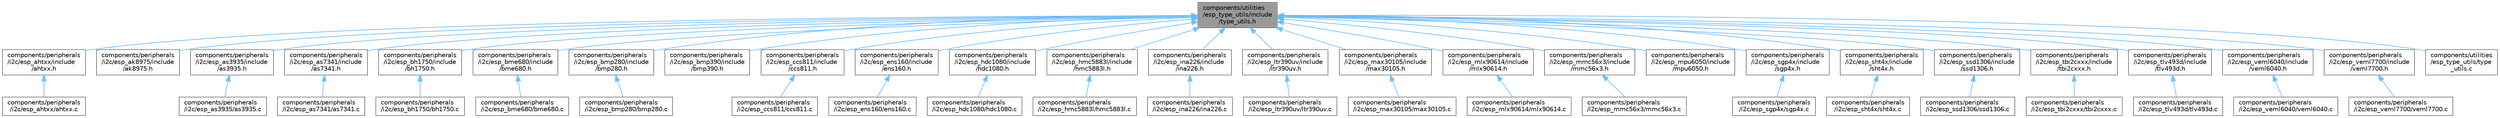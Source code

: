 digraph "components/utilities/esp_type_utils/include/type_utils.h"
{
 // LATEX_PDF_SIZE
  bgcolor="transparent";
  edge [fontname=Helvetica,fontsize=10,labelfontname=Helvetica,labelfontsize=10];
  node [fontname=Helvetica,fontsize=10,shape=box,height=0.2,width=0.4];
  Node1 [id="Node000001",label="components/utilities\l/esp_type_utils/include\l/type_utils.h",height=0.2,width=0.4,color="gray40", fillcolor="grey60", style="filled", fontcolor="black",tooltip=" "];
  Node1 -> Node2 [id="edge1_Node000001_Node000002",dir="back",color="steelblue1",style="solid",tooltip=" "];
  Node2 [id="Node000002",label="components/peripherals\l/i2c/esp_ahtxx/include\l/ahtxx.h",height=0.2,width=0.4,color="grey40", fillcolor="white", style="filled",URL="$ahtxx_8h.html",tooltip=" "];
  Node2 -> Node3 [id="edge2_Node000002_Node000003",dir="back",color="steelblue1",style="solid",tooltip=" "];
  Node3 [id="Node000003",label="components/peripherals\l/i2c/esp_ahtxx/ahtxx.c",height=0.2,width=0.4,color="grey40", fillcolor="white", style="filled",URL="$ahtxx_8c.html",tooltip=" "];
  Node1 -> Node4 [id="edge3_Node000001_Node000004",dir="back",color="steelblue1",style="solid",tooltip=" "];
  Node4 [id="Node000004",label="components/peripherals\l/i2c/esp_ak8975/include\l/ak8975.h",height=0.2,width=0.4,color="grey40", fillcolor="white", style="filled",URL="$ak8975_8h.html",tooltip=" "];
  Node1 -> Node5 [id="edge4_Node000001_Node000005",dir="back",color="steelblue1",style="solid",tooltip=" "];
  Node5 [id="Node000005",label="components/peripherals\l/i2c/esp_as3935/include\l/as3935.h",height=0.2,width=0.4,color="grey40", fillcolor="white", style="filled",URL="$as3935_8h.html",tooltip=" "];
  Node5 -> Node6 [id="edge5_Node000005_Node000006",dir="back",color="steelblue1",style="solid",tooltip=" "];
  Node6 [id="Node000006",label="components/peripherals\l/i2c/esp_as3935/as3935.c",height=0.2,width=0.4,color="grey40", fillcolor="white", style="filled",URL="$as3935_8c.html",tooltip=" "];
  Node1 -> Node7 [id="edge6_Node000001_Node000007",dir="back",color="steelblue1",style="solid",tooltip=" "];
  Node7 [id="Node000007",label="components/peripherals\l/i2c/esp_as7341/include\l/as7341.h",height=0.2,width=0.4,color="grey40", fillcolor="white", style="filled",URL="$as7341_8h.html",tooltip=" "];
  Node7 -> Node8 [id="edge7_Node000007_Node000008",dir="back",color="steelblue1",style="solid",tooltip=" "];
  Node8 [id="Node000008",label="components/peripherals\l/i2c/esp_as7341/as7341.c",height=0.2,width=0.4,color="grey40", fillcolor="white", style="filled",URL="$as7341_8c.html",tooltip=" "];
  Node1 -> Node9 [id="edge8_Node000001_Node000009",dir="back",color="steelblue1",style="solid",tooltip=" "];
  Node9 [id="Node000009",label="components/peripherals\l/i2c/esp_bh1750/include\l/bh1750.h",height=0.2,width=0.4,color="grey40", fillcolor="white", style="filled",URL="$bh1750_8h.html",tooltip=" "];
  Node9 -> Node10 [id="edge9_Node000009_Node000010",dir="back",color="steelblue1",style="solid",tooltip=" "];
  Node10 [id="Node000010",label="components/peripherals\l/i2c/esp_bh1750/bh1750.c",height=0.2,width=0.4,color="grey40", fillcolor="white", style="filled",URL="$bh1750_8c.html",tooltip=" "];
  Node1 -> Node11 [id="edge10_Node000001_Node000011",dir="back",color="steelblue1",style="solid",tooltip=" "];
  Node11 [id="Node000011",label="components/peripherals\l/i2c/esp_bme680/include\l/bme680.h",height=0.2,width=0.4,color="grey40", fillcolor="white", style="filled",URL="$bme680_8h.html",tooltip=" "];
  Node11 -> Node12 [id="edge11_Node000011_Node000012",dir="back",color="steelblue1",style="solid",tooltip=" "];
  Node12 [id="Node000012",label="components/peripherals\l/i2c/esp_bme680/bme680.c",height=0.2,width=0.4,color="grey40", fillcolor="white", style="filled",URL="$bme680_8c.html",tooltip=" "];
  Node1 -> Node13 [id="edge12_Node000001_Node000013",dir="back",color="steelblue1",style="solid",tooltip=" "];
  Node13 [id="Node000013",label="components/peripherals\l/i2c/esp_bmp280/include\l/bmp280.h",height=0.2,width=0.4,color="grey40", fillcolor="white", style="filled",URL="$bmp280_8h.html",tooltip=" "];
  Node13 -> Node14 [id="edge13_Node000013_Node000014",dir="back",color="steelblue1",style="solid",tooltip=" "];
  Node14 [id="Node000014",label="components/peripherals\l/i2c/esp_bmp280/bmp280.c",height=0.2,width=0.4,color="grey40", fillcolor="white", style="filled",URL="$bmp280_8c.html",tooltip=" "];
  Node1 -> Node15 [id="edge14_Node000001_Node000015",dir="back",color="steelblue1",style="solid",tooltip=" "];
  Node15 [id="Node000015",label="components/peripherals\l/i2c/esp_bmp390/include\l/bmp390.h",height=0.2,width=0.4,color="grey40", fillcolor="white", style="filled",URL="$bmp390_8h.html",tooltip=" "];
  Node1 -> Node16 [id="edge15_Node000001_Node000016",dir="back",color="steelblue1",style="solid",tooltip=" "];
  Node16 [id="Node000016",label="components/peripherals\l/i2c/esp_ccs811/include\l/ccs811.h",height=0.2,width=0.4,color="grey40", fillcolor="white", style="filled",URL="$ccs811_8h.html",tooltip=" "];
  Node16 -> Node17 [id="edge16_Node000016_Node000017",dir="back",color="steelblue1",style="solid",tooltip=" "];
  Node17 [id="Node000017",label="components/peripherals\l/i2c/esp_ccs811/ccs811.c",height=0.2,width=0.4,color="grey40", fillcolor="white", style="filled",URL="$ccs811_8c.html",tooltip=" "];
  Node1 -> Node18 [id="edge17_Node000001_Node000018",dir="back",color="steelblue1",style="solid",tooltip=" "];
  Node18 [id="Node000018",label="components/peripherals\l/i2c/esp_ens160/include\l/ens160.h",height=0.2,width=0.4,color="grey40", fillcolor="white", style="filled",URL="$ens160_8h.html",tooltip=" "];
  Node18 -> Node19 [id="edge18_Node000018_Node000019",dir="back",color="steelblue1",style="solid",tooltip=" "];
  Node19 [id="Node000019",label="components/peripherals\l/i2c/esp_ens160/ens160.c",height=0.2,width=0.4,color="grey40", fillcolor="white", style="filled",URL="$ens160_8c.html",tooltip=" "];
  Node1 -> Node20 [id="edge19_Node000001_Node000020",dir="back",color="steelblue1",style="solid",tooltip=" "];
  Node20 [id="Node000020",label="components/peripherals\l/i2c/esp_hdc1080/include\l/hdc1080.h",height=0.2,width=0.4,color="grey40", fillcolor="white", style="filled",URL="$hdc1080_8h.html",tooltip=" "];
  Node20 -> Node21 [id="edge20_Node000020_Node000021",dir="back",color="steelblue1",style="solid",tooltip=" "];
  Node21 [id="Node000021",label="components/peripherals\l/i2c/esp_hdc1080/hdc1080.c",height=0.2,width=0.4,color="grey40", fillcolor="white", style="filled",URL="$hdc1080_8c.html",tooltip=" "];
  Node1 -> Node22 [id="edge21_Node000001_Node000022",dir="back",color="steelblue1",style="solid",tooltip=" "];
  Node22 [id="Node000022",label="components/peripherals\l/i2c/esp_hmc5883l/include\l/hmc5883l.h",height=0.2,width=0.4,color="grey40", fillcolor="white", style="filled",URL="$hmc5883l_8h.html",tooltip=" "];
  Node22 -> Node23 [id="edge22_Node000022_Node000023",dir="back",color="steelblue1",style="solid",tooltip=" "];
  Node23 [id="Node000023",label="components/peripherals\l/i2c/esp_hmc5883l/hmc5883l.c",height=0.2,width=0.4,color="grey40", fillcolor="white", style="filled",URL="$hmc5883l_8c.html",tooltip=" "];
  Node1 -> Node24 [id="edge23_Node000001_Node000024",dir="back",color="steelblue1",style="solid",tooltip=" "];
  Node24 [id="Node000024",label="components/peripherals\l/i2c/esp_ina226/include\l/ina226.h",height=0.2,width=0.4,color="grey40", fillcolor="white", style="filled",URL="$ina226_8h.html",tooltip=" "];
  Node24 -> Node25 [id="edge24_Node000024_Node000025",dir="back",color="steelblue1",style="solid",tooltip=" "];
  Node25 [id="Node000025",label="components/peripherals\l/i2c/esp_ina226/ina226.c",height=0.2,width=0.4,color="grey40", fillcolor="white", style="filled",URL="$ina226_8c.html",tooltip=" "];
  Node1 -> Node26 [id="edge25_Node000001_Node000026",dir="back",color="steelblue1",style="solid",tooltip=" "];
  Node26 [id="Node000026",label="components/peripherals\l/i2c/esp_ltr390uv/include\l/ltr390uv.h",height=0.2,width=0.4,color="grey40", fillcolor="white", style="filled",URL="$ltr390uv_8h.html",tooltip=" "];
  Node26 -> Node27 [id="edge26_Node000026_Node000027",dir="back",color="steelblue1",style="solid",tooltip=" "];
  Node27 [id="Node000027",label="components/peripherals\l/i2c/esp_ltr390uv/ltr390uv.c",height=0.2,width=0.4,color="grey40", fillcolor="white", style="filled",URL="$ltr390uv_8c.html",tooltip=" "];
  Node1 -> Node28 [id="edge27_Node000001_Node000028",dir="back",color="steelblue1",style="solid",tooltip=" "];
  Node28 [id="Node000028",label="components/peripherals\l/i2c/esp_max30105/include\l/max30105.h",height=0.2,width=0.4,color="grey40", fillcolor="white", style="filled",URL="$max30105_8h.html",tooltip=" "];
  Node28 -> Node29 [id="edge28_Node000028_Node000029",dir="back",color="steelblue1",style="solid",tooltip=" "];
  Node29 [id="Node000029",label="components/peripherals\l/i2c/esp_max30105/max30105.c",height=0.2,width=0.4,color="grey40", fillcolor="white", style="filled",URL="$max30105_8c.html",tooltip=" "];
  Node1 -> Node30 [id="edge29_Node000001_Node000030",dir="back",color="steelblue1",style="solid",tooltip=" "];
  Node30 [id="Node000030",label="components/peripherals\l/i2c/esp_mlx90614/include\l/mlx90614.h",height=0.2,width=0.4,color="grey40", fillcolor="white", style="filled",URL="$mlx90614_8h.html",tooltip=" "];
  Node30 -> Node31 [id="edge30_Node000030_Node000031",dir="back",color="steelblue1",style="solid",tooltip=" "];
  Node31 [id="Node000031",label="components/peripherals\l/i2c/esp_mlx90614/mlx90614.c",height=0.2,width=0.4,color="grey40", fillcolor="white", style="filled",URL="$mlx90614_8c.html",tooltip=" "];
  Node1 -> Node32 [id="edge31_Node000001_Node000032",dir="back",color="steelblue1",style="solid",tooltip=" "];
  Node32 [id="Node000032",label="components/peripherals\l/i2c/esp_mmc56x3/include\l/mmc56x3.h",height=0.2,width=0.4,color="grey40", fillcolor="white", style="filled",URL="$mmc56x3_8h.html",tooltip=" "];
  Node32 -> Node33 [id="edge32_Node000032_Node000033",dir="back",color="steelblue1",style="solid",tooltip=" "];
  Node33 [id="Node000033",label="components/peripherals\l/i2c/esp_mmc56x3/mmc56x3.c",height=0.2,width=0.4,color="grey40", fillcolor="white", style="filled",URL="$mmc56x3_8c.html",tooltip=" "];
  Node1 -> Node34 [id="edge33_Node000001_Node000034",dir="back",color="steelblue1",style="solid",tooltip=" "];
  Node34 [id="Node000034",label="components/peripherals\l/i2c/esp_mpu6050/include\l/mpu6050.h",height=0.2,width=0.4,color="grey40", fillcolor="white", style="filled",URL="$mpu6050_8h.html",tooltip=" "];
  Node1 -> Node35 [id="edge34_Node000001_Node000035",dir="back",color="steelblue1",style="solid",tooltip=" "];
  Node35 [id="Node000035",label="components/peripherals\l/i2c/esp_sgp4x/include\l/sgp4x.h",height=0.2,width=0.4,color="grey40", fillcolor="white", style="filled",URL="$sgp4x_8h.html",tooltip=" "];
  Node35 -> Node36 [id="edge35_Node000035_Node000036",dir="back",color="steelblue1",style="solid",tooltip=" "];
  Node36 [id="Node000036",label="components/peripherals\l/i2c/esp_sgp4x/sgp4x.c",height=0.2,width=0.4,color="grey40", fillcolor="white", style="filled",URL="$sgp4x_8c.html",tooltip=" "];
  Node1 -> Node37 [id="edge36_Node000001_Node000037",dir="back",color="steelblue1",style="solid",tooltip=" "];
  Node37 [id="Node000037",label="components/peripherals\l/i2c/esp_sht4x/include\l/sht4x.h",height=0.2,width=0.4,color="grey40", fillcolor="white", style="filled",URL="$sht4x_8h.html",tooltip=" "];
  Node37 -> Node38 [id="edge37_Node000037_Node000038",dir="back",color="steelblue1",style="solid",tooltip=" "];
  Node38 [id="Node000038",label="components/peripherals\l/i2c/esp_sht4x/sht4x.c",height=0.2,width=0.4,color="grey40", fillcolor="white", style="filled",URL="$sht4x_8c.html",tooltip=" "];
  Node1 -> Node39 [id="edge38_Node000001_Node000039",dir="back",color="steelblue1",style="solid",tooltip=" "];
  Node39 [id="Node000039",label="components/peripherals\l/i2c/esp_ssd1306/include\l/ssd1306.h",height=0.2,width=0.4,color="grey40", fillcolor="white", style="filled",URL="$ssd1306_8h.html",tooltip=" "];
  Node39 -> Node40 [id="edge39_Node000039_Node000040",dir="back",color="steelblue1",style="solid",tooltip=" "];
  Node40 [id="Node000040",label="components/peripherals\l/i2c/esp_ssd1306/ssd1306.c",height=0.2,width=0.4,color="grey40", fillcolor="white", style="filled",URL="$ssd1306_8c.html",tooltip=" "];
  Node1 -> Node41 [id="edge40_Node000001_Node000041",dir="back",color="steelblue1",style="solid",tooltip=" "];
  Node41 [id="Node000041",label="components/peripherals\l/i2c/esp_tbi2cxxx/include\l/tbi2cxxx.h",height=0.2,width=0.4,color="grey40", fillcolor="white", style="filled",URL="$tbi2cxxx_8h.html",tooltip=" "];
  Node41 -> Node42 [id="edge41_Node000041_Node000042",dir="back",color="steelblue1",style="solid",tooltip=" "];
  Node42 [id="Node000042",label="components/peripherals\l/i2c/esp_tbi2cxxx/tbi2cxxx.c",height=0.2,width=0.4,color="grey40", fillcolor="white", style="filled",URL="$tbi2cxxx_8c.html",tooltip=" "];
  Node1 -> Node43 [id="edge42_Node000001_Node000043",dir="back",color="steelblue1",style="solid",tooltip=" "];
  Node43 [id="Node000043",label="components/peripherals\l/i2c/esp_tlv493d/include\l/tlv493d.h",height=0.2,width=0.4,color="grey40", fillcolor="white", style="filled",URL="$tlv493d_8h.html",tooltip=" "];
  Node43 -> Node44 [id="edge43_Node000043_Node000044",dir="back",color="steelblue1",style="solid",tooltip=" "];
  Node44 [id="Node000044",label="components/peripherals\l/i2c/esp_tlv493d/tlv493d.c",height=0.2,width=0.4,color="grey40", fillcolor="white", style="filled",URL="$tlv493d_8c.html",tooltip=" "];
  Node1 -> Node45 [id="edge44_Node000001_Node000045",dir="back",color="steelblue1",style="solid",tooltip=" "];
  Node45 [id="Node000045",label="components/peripherals\l/i2c/esp_veml6040/include\l/veml6040.h",height=0.2,width=0.4,color="grey40", fillcolor="white", style="filled",URL="$veml6040_8h.html",tooltip=" "];
  Node45 -> Node46 [id="edge45_Node000045_Node000046",dir="back",color="steelblue1",style="solid",tooltip=" "];
  Node46 [id="Node000046",label="components/peripherals\l/i2c/esp_veml6040/veml6040.c",height=0.2,width=0.4,color="grey40", fillcolor="white", style="filled",URL="$veml6040_8c.html",tooltip=" "];
  Node1 -> Node47 [id="edge46_Node000001_Node000047",dir="back",color="steelblue1",style="solid",tooltip=" "];
  Node47 [id="Node000047",label="components/peripherals\l/i2c/esp_veml7700/include\l/veml7700.h",height=0.2,width=0.4,color="grey40", fillcolor="white", style="filled",URL="$veml7700_8h.html",tooltip=" "];
  Node47 -> Node48 [id="edge47_Node000047_Node000048",dir="back",color="steelblue1",style="solid",tooltip=" "];
  Node48 [id="Node000048",label="components/peripherals\l/i2c/esp_veml7700/veml7700.c",height=0.2,width=0.4,color="grey40", fillcolor="white", style="filled",URL="$veml7700_8c.html",tooltip=" "];
  Node1 -> Node49 [id="edge48_Node000001_Node000049",dir="back",color="steelblue1",style="solid",tooltip=" "];
  Node49 [id="Node000049",label="components/utilities\l/esp_type_utils/type\l_utils.c",height=0.2,width=0.4,color="grey40", fillcolor="white", style="filled",URL="$type__utils_8c.html",tooltip=" "];
}

